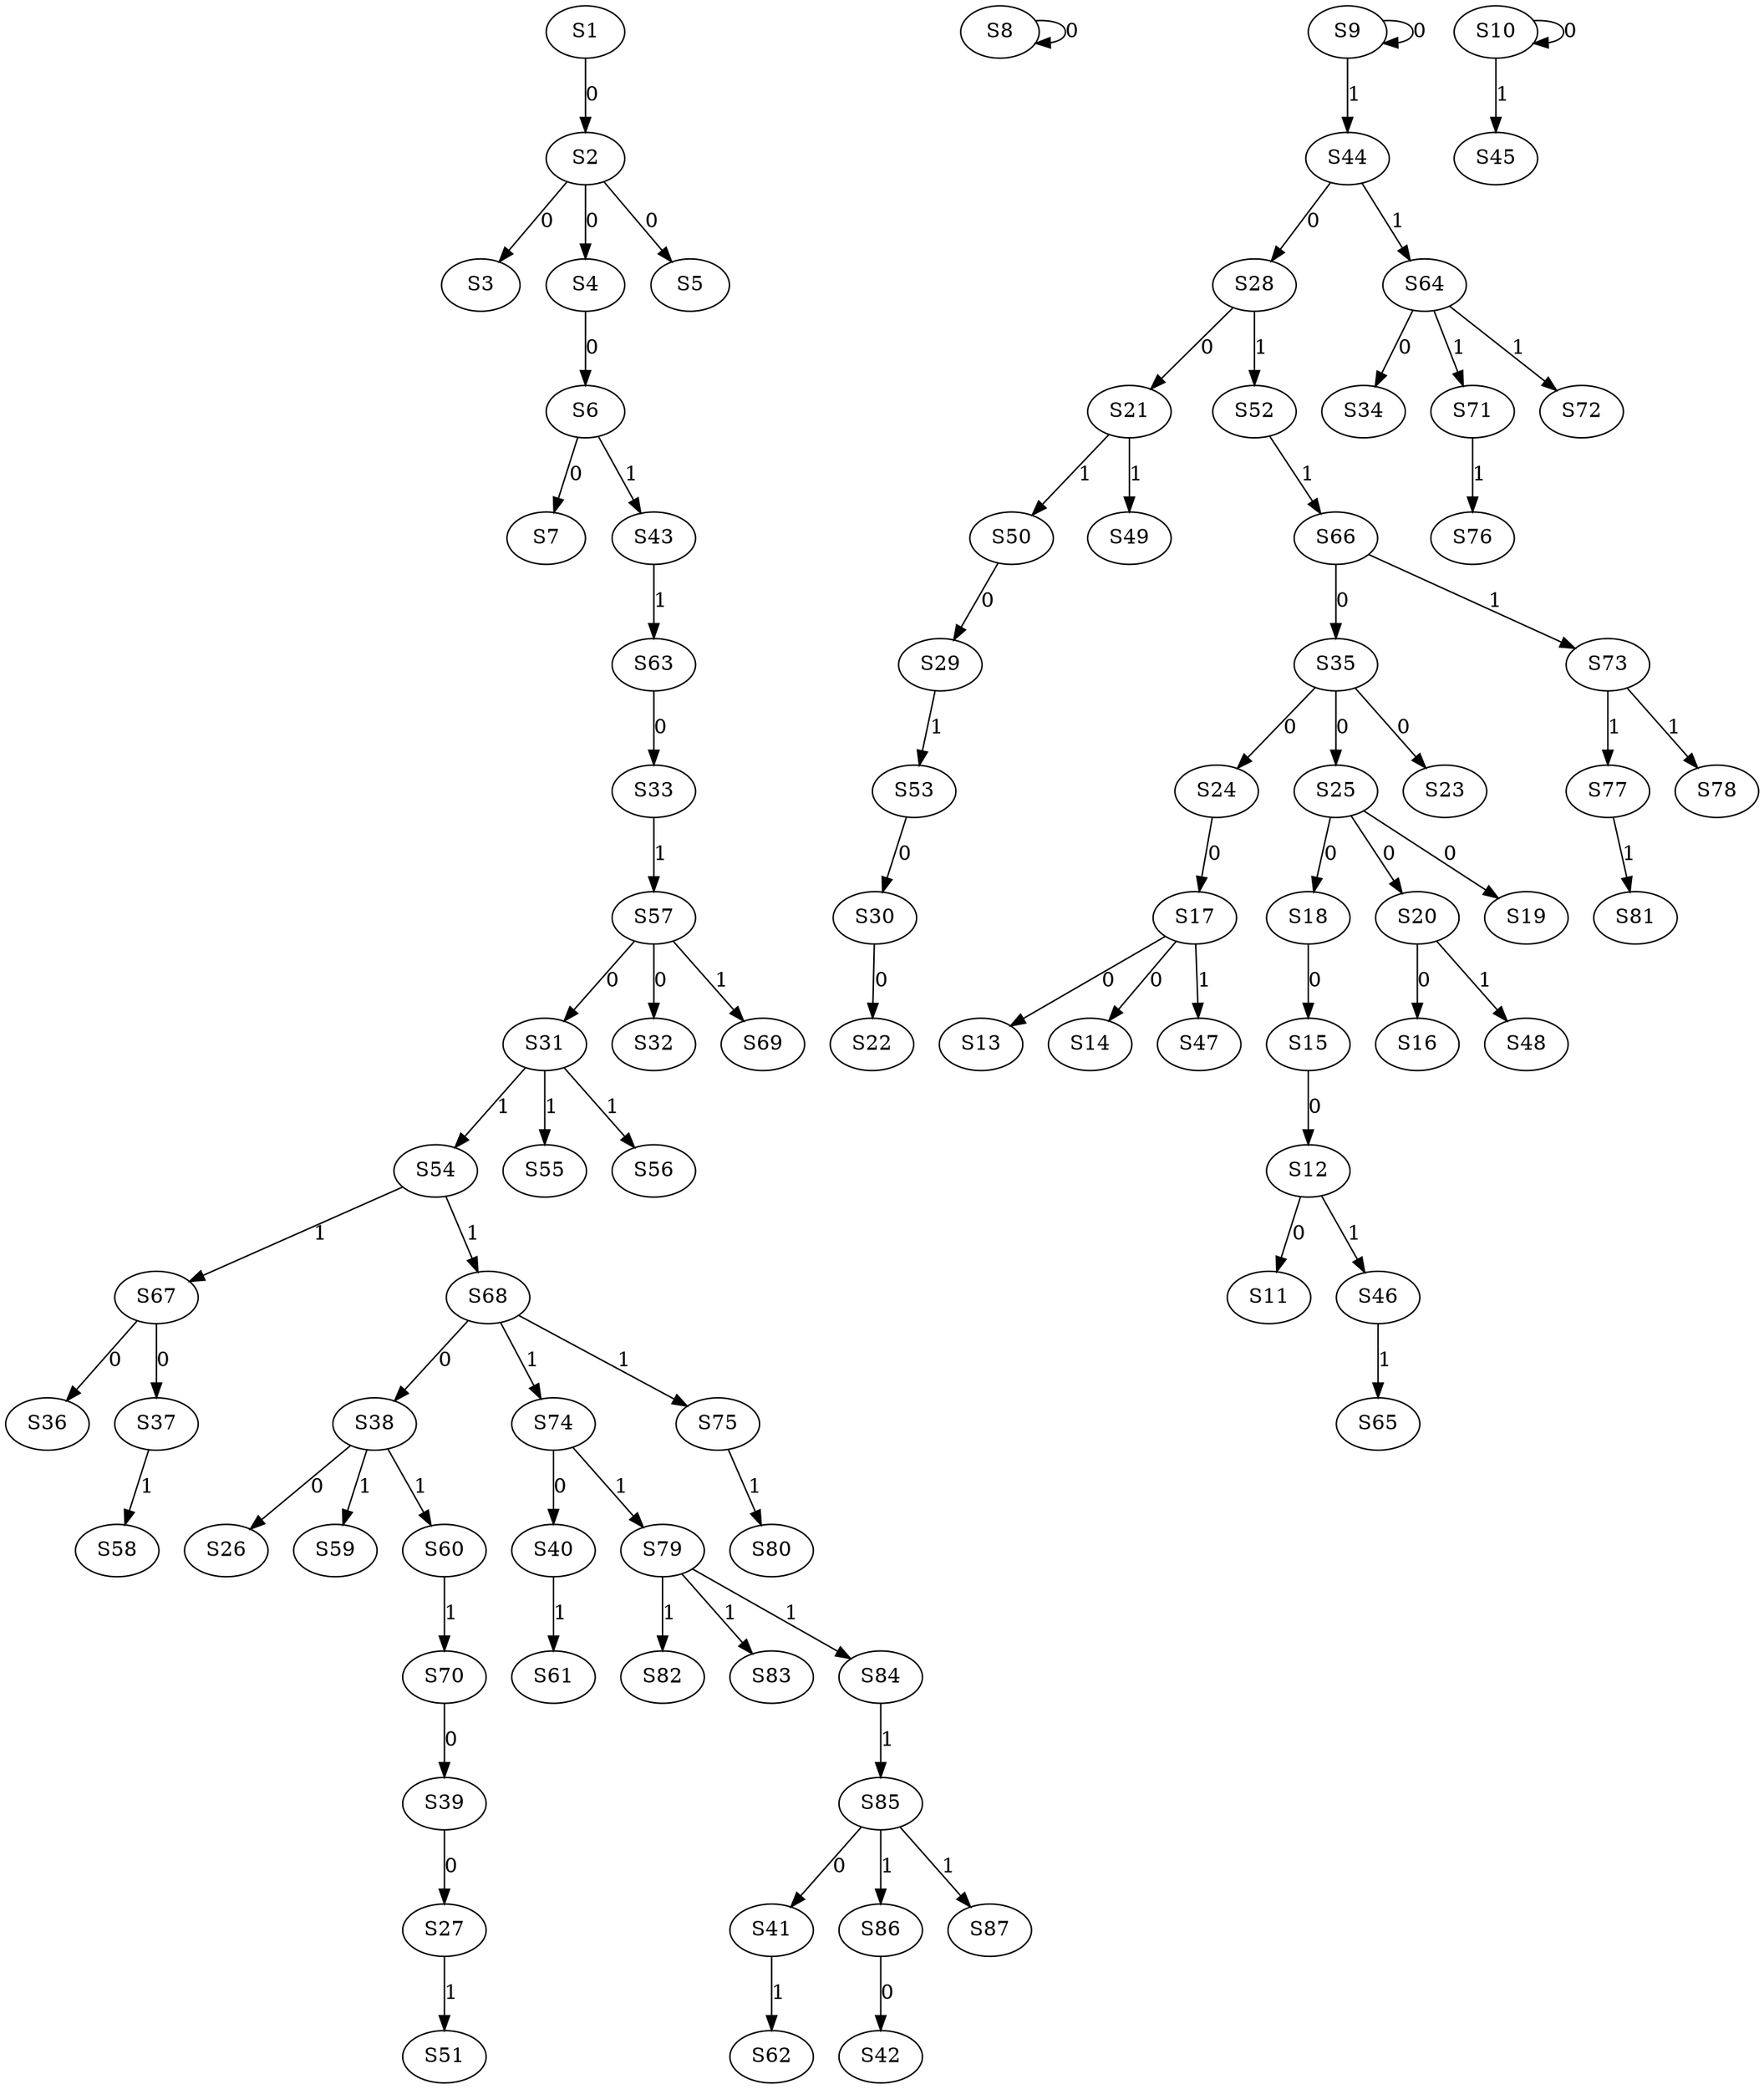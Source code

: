 strict digraph {
	S1 -> S2 [ label = 0 ];
	S2 -> S3 [ label = 0 ];
	S2 -> S4 [ label = 0 ];
	S2 -> S5 [ label = 0 ];
	S4 -> S6 [ label = 0 ];
	S6 -> S7 [ label = 0 ];
	S8 -> S8 [ label = 0 ];
	S9 -> S9 [ label = 0 ];
	S10 -> S10 [ label = 0 ];
	S12 -> S11 [ label = 0 ];
	S15 -> S12 [ label = 0 ];
	S17 -> S13 [ label = 0 ];
	S17 -> S14 [ label = 0 ];
	S18 -> S15 [ label = 0 ];
	S20 -> S16 [ label = 0 ];
	S24 -> S17 [ label = 0 ];
	S25 -> S18 [ label = 0 ];
	S25 -> S19 [ label = 0 ];
	S25 -> S20 [ label = 0 ];
	S28 -> S21 [ label = 0 ];
	S30 -> S22 [ label = 0 ];
	S35 -> S23 [ label = 0 ];
	S35 -> S24 [ label = 0 ];
	S35 -> S25 [ label = 0 ];
	S38 -> S26 [ label = 0 ];
	S39 -> S27 [ label = 0 ];
	S44 -> S28 [ label = 0 ];
	S50 -> S29 [ label = 0 ];
	S53 -> S30 [ label = 0 ];
	S57 -> S31 [ label = 0 ];
	S57 -> S32 [ label = 0 ];
	S63 -> S33 [ label = 0 ];
	S64 -> S34 [ label = 0 ];
	S66 -> S35 [ label = 0 ];
	S67 -> S36 [ label = 0 ];
	S67 -> S37 [ label = 0 ];
	S68 -> S38 [ label = 0 ];
	S70 -> S39 [ label = 0 ];
	S74 -> S40 [ label = 0 ];
	S85 -> S41 [ label = 0 ];
	S86 -> S42 [ label = 0 ];
	S6 -> S43 [ label = 1 ];
	S9 -> S44 [ label = 1 ];
	S10 -> S45 [ label = 1 ];
	S12 -> S46 [ label = 1 ];
	S17 -> S47 [ label = 1 ];
	S20 -> S48 [ label = 1 ];
	S21 -> S49 [ label = 1 ];
	S21 -> S50 [ label = 1 ];
	S27 -> S51 [ label = 1 ];
	S28 -> S52 [ label = 1 ];
	S29 -> S53 [ label = 1 ];
	S31 -> S54 [ label = 1 ];
	S31 -> S55 [ label = 1 ];
	S31 -> S56 [ label = 1 ];
	S33 -> S57 [ label = 1 ];
	S37 -> S58 [ label = 1 ];
	S38 -> S59 [ label = 1 ];
	S38 -> S60 [ label = 1 ];
	S40 -> S61 [ label = 1 ];
	S41 -> S62 [ label = 1 ];
	S43 -> S63 [ label = 1 ];
	S44 -> S64 [ label = 1 ];
	S46 -> S65 [ label = 1 ];
	S52 -> S66 [ label = 1 ];
	S54 -> S67 [ label = 1 ];
	S54 -> S68 [ label = 1 ];
	S57 -> S69 [ label = 1 ];
	S60 -> S70 [ label = 1 ];
	S64 -> S71 [ label = 1 ];
	S64 -> S72 [ label = 1 ];
	S66 -> S73 [ label = 1 ];
	S68 -> S74 [ label = 1 ];
	S68 -> S75 [ label = 1 ];
	S71 -> S76 [ label = 1 ];
	S73 -> S77 [ label = 1 ];
	S73 -> S78 [ label = 1 ];
	S74 -> S79 [ label = 1 ];
	S75 -> S80 [ label = 1 ];
	S77 -> S81 [ label = 1 ];
	S79 -> S82 [ label = 1 ];
	S79 -> S83 [ label = 1 ];
	S79 -> S84 [ label = 1 ];
	S84 -> S85 [ label = 1 ];
	S85 -> S86 [ label = 1 ];
	S85 -> S87 [ label = 1 ];
}
